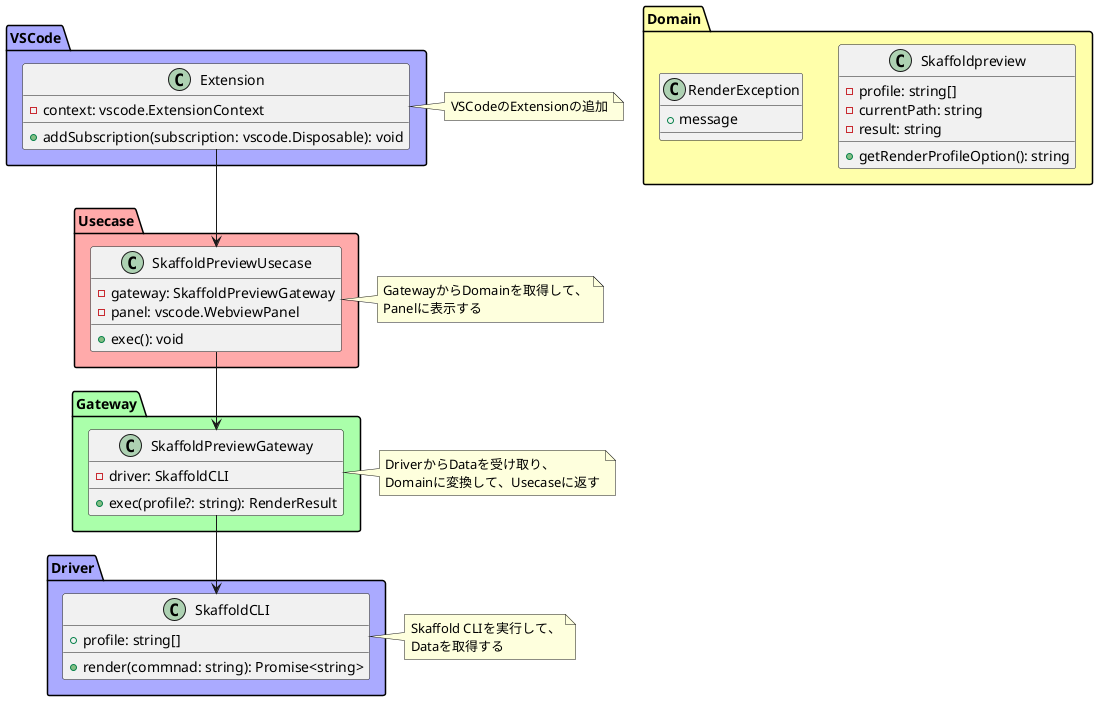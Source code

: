 @startuml

package VSCode #AAAAFF {
  class Extension {
    - context: vscode.ExtensionContext
    + addSubscription(subscription: vscode.Disposable): void
  }
}

package Domain #FFFFAA {
  class Skaffoldpreview {
    - profile: string[]
    - currentPath: string
    - result: string

    + getRenderProfileOption(): string
  }

  class RenderException {
    + message
  }
}

note right of Extension
  VSCodeのExtensionの追加
end note

package Usecase #FFAAAA {
  class SkaffoldPreviewUsecase {
    - gateway: SkaffoldPreviewGateway
    - panel: vscode.WebviewPanel
    + exec(): void
  }
}

note right of SkaffoldPreviewUsecase
  GatewayからDomainを取得して、
  Panelに表示する
end note

SkaffoldPreviewUsecase <-up- Extension

package Gateway #AAFFAA {
  class SkaffoldPreviewGateway {
    - driver: SkaffoldCLI
    + exec(profile?: string): RenderResult
  }

  SkaffoldPreviewGateway <-up- SkaffoldPreviewUsecase
}

note right of SkaffoldPreviewGateway
  DriverからDataを受け取り、
  Domainに変換して、Usecaseに返す
end note

package Driver #AAAAFF {
  class SkaffoldCLI {
    + profile: string[]
    + render(commnad: string): Promise<string>
  }
}

note right of SkaffoldCLI
  Skaffold CLIを実行して、
  Dataを取得する
end note

SkaffoldCLI <-up- SkaffoldPreviewGateway

@enduml